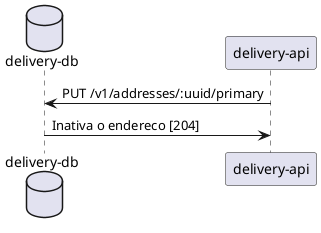 @startuml Fluxo de inativação do endereço de usuário
database "delivery-db"
"delivery-api" -> "delivery-db" : PUT /v1/addresses/:uuid/primary
"delivery-db"  -> "delivery-api" : Inativa o endereco [204]
@enduml